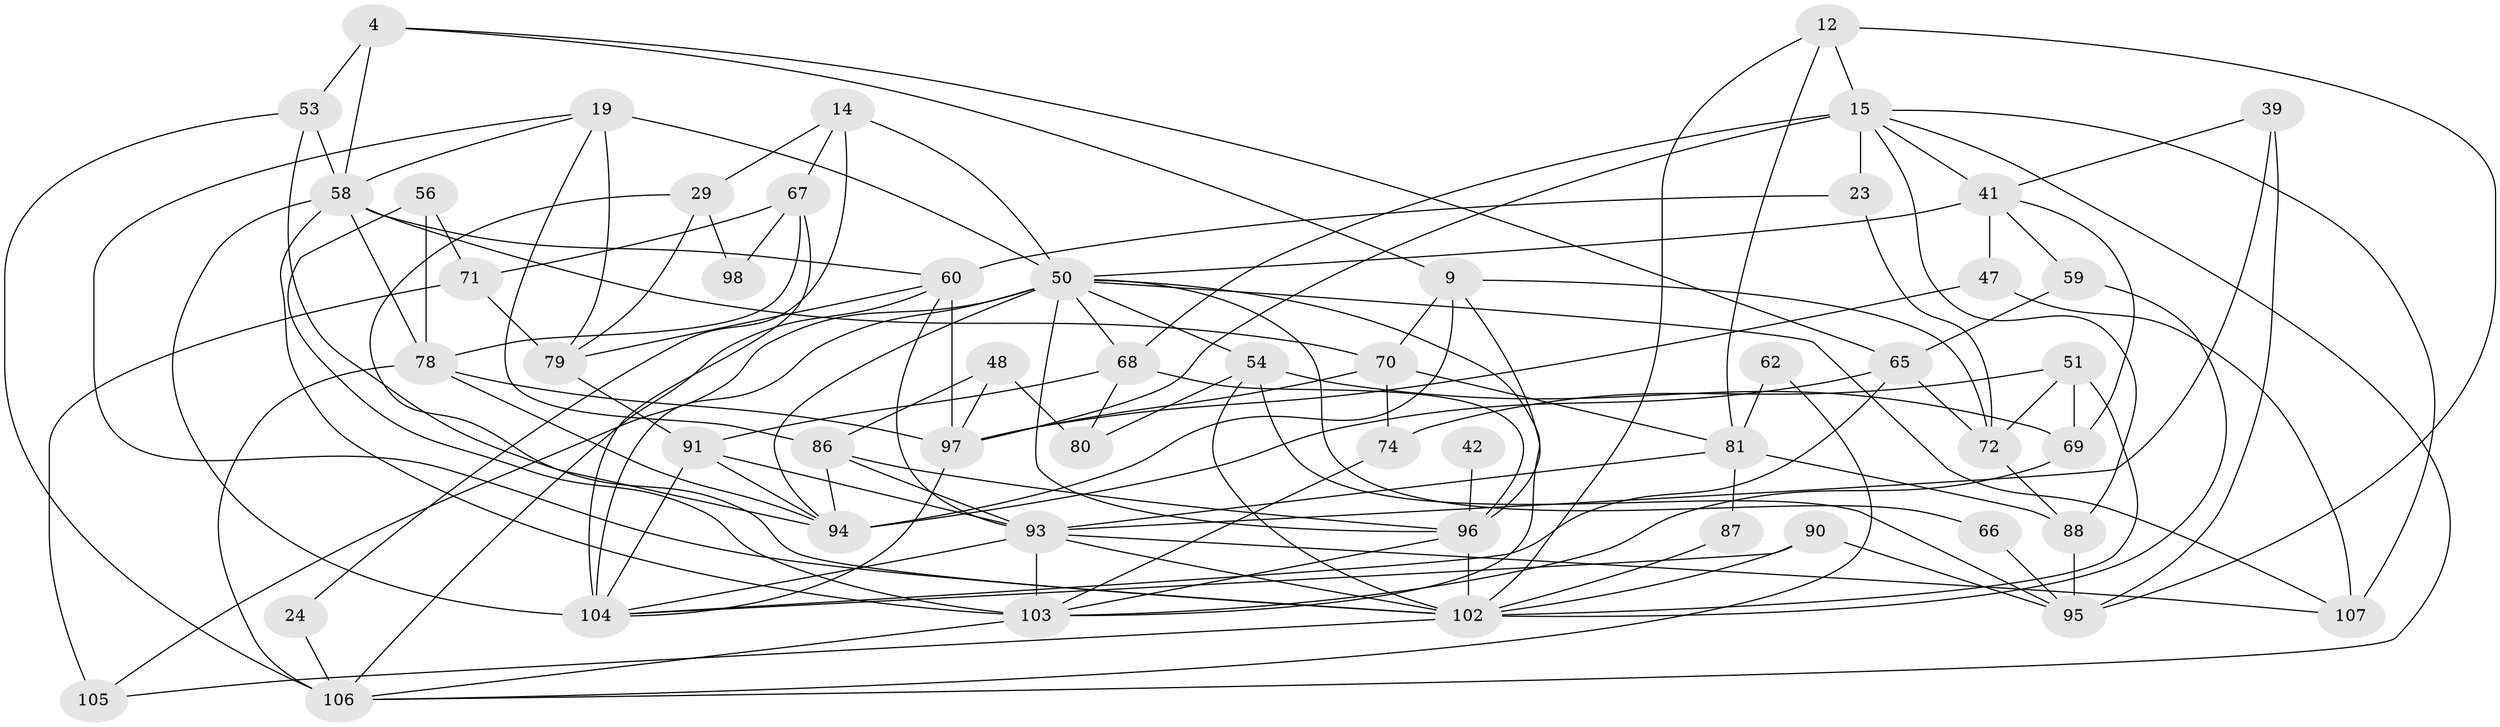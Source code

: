 // original degree distribution, {5: 0.14018691588785046, 4: 0.2616822429906542, 6: 0.07476635514018691, 3: 0.29906542056074764, 2: 0.14018691588785046, 10: 0.009345794392523364, 8: 0.009345794392523364, 7: 0.06542056074766354}
// Generated by graph-tools (version 1.1) at 2025/49/03/09/25 04:49:39]
// undirected, 53 vertices, 129 edges
graph export_dot {
graph [start="1"]
  node [color=gray90,style=filled];
  4;
  9;
  12 [super="+2"];
  14;
  15;
  19;
  23;
  24;
  29;
  39;
  41 [super="+13"];
  42;
  47;
  48 [super="+37"];
  50 [super="+1+44+38+49"];
  51;
  53 [super="+17"];
  54 [super="+16"];
  56;
  58 [super="+28"];
  59;
  60;
  62;
  65 [super="+34"];
  66;
  67 [super="+5"];
  68 [super="+7"];
  69;
  70;
  71 [super="+43"];
  72;
  74;
  78 [super="+40"];
  79 [super="+76"];
  80;
  81 [super="+32"];
  86 [super="+3+26+73"];
  87;
  88 [super="+83"];
  90;
  91;
  93 [super="+61+57"];
  94 [super="+75+46"];
  95 [super="+84+64"];
  96 [super="+92+36"];
  97 [super="+33+89+77"];
  98;
  102 [super="+82+99"];
  103 [super="+6+22+101"];
  104 [super="+100+85"];
  105;
  106 [super="+52"];
  107 [super="+45"];
  4 -- 9;
  4 -- 53 [weight=2];
  4 -- 58;
  4 -- 65;
  9 -- 70;
  9 -- 72;
  9 -- 96;
  9 -- 94;
  12 -- 15 [weight=2];
  12 -- 95;
  12 -- 81;
  12 -- 102 [weight=2];
  14 -- 24;
  14 -- 29;
  14 -- 50;
  14 -- 67;
  15 -- 41;
  15 -- 23;
  15 -- 68;
  15 -- 88;
  15 -- 97;
  15 -- 106;
  15 -- 107;
  19 -- 79 [weight=2];
  19 -- 86;
  19 -- 102;
  19 -- 58;
  19 -- 50;
  23 -- 60;
  23 -- 72;
  24 -- 106;
  29 -- 102;
  29 -- 98;
  29 -- 79;
  39 -- 41;
  39 -- 95;
  39 -- 93;
  41 -- 47 [weight=2];
  41 -- 59;
  41 -- 69 [weight=2];
  41 -- 50 [weight=2];
  42 -- 96 [weight=2];
  47 -- 97;
  47 -- 107;
  48 -- 80;
  48 -- 97;
  48 -- 86;
  50 -- 96;
  50 -- 104 [weight=3];
  50 -- 94;
  50 -- 54;
  50 -- 103 [weight=2];
  50 -- 66;
  50 -- 68;
  50 -- 105;
  50 -- 107;
  51 -- 74;
  51 -- 72;
  51 -- 69;
  51 -- 102 [weight=2];
  53 -- 94;
  53 -- 58;
  53 -- 106;
  54 -- 69;
  54 -- 80;
  54 -- 102;
  54 -- 95;
  56 -- 78;
  56 -- 71;
  56 -- 103;
  58 -- 60;
  58 -- 70;
  58 -- 78;
  58 -- 103;
  58 -- 104 [weight=2];
  59 -- 102;
  59 -- 65;
  60 -- 93;
  60 -- 97 [weight=2];
  60 -- 79;
  60 -- 106;
  62 -- 81;
  62 -- 106;
  65 -- 72;
  65 -- 94;
  65 -- 104;
  66 -- 95;
  67 -- 98;
  67 -- 78;
  67 -- 71;
  67 -- 104;
  68 -- 91 [weight=2];
  68 -- 96 [weight=3];
  68 -- 80;
  69 -- 103;
  70 -- 74;
  70 -- 81;
  70 -- 97;
  71 -- 105;
  71 -- 79;
  72 -- 88;
  74 -- 103;
  78 -- 106 [weight=2];
  78 -- 94;
  78 -- 97 [weight=2];
  79 -- 91;
  81 -- 87;
  81 -- 88;
  81 -- 93;
  86 -- 96 [weight=2];
  86 -- 94 [weight=3];
  86 -- 93 [weight=2];
  87 -- 102;
  88 -- 95 [weight=2];
  90 -- 102;
  90 -- 95;
  90 -- 104;
  91 -- 94;
  91 -- 93;
  91 -- 104;
  93 -- 103 [weight=4];
  93 -- 102;
  93 -- 104;
  93 -- 107;
  96 -- 103 [weight=2];
  96 -- 102 [weight=3];
  97 -- 104;
  102 -- 105;
  103 -- 106;
}
